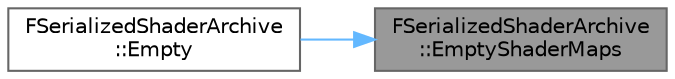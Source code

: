 digraph "FSerializedShaderArchive::EmptyShaderMaps"
{
 // INTERACTIVE_SVG=YES
 // LATEX_PDF_SIZE
  bgcolor="transparent";
  edge [fontname=Helvetica,fontsize=10,labelfontname=Helvetica,labelfontsize=10];
  node [fontname=Helvetica,fontsize=10,shape=box,height=0.2,width=0.4];
  rankdir="RL";
  Node1 [id="Node000001",label="FSerializedShaderArchive\l::EmptyShaderMaps",height=0.2,width=0.4,color="gray40", fillcolor="grey60", style="filled", fontcolor="black",tooltip=" "];
  Node1 -> Node2 [id="edge1_Node000001_Node000002",dir="back",color="steelblue1",style="solid",tooltip=" "];
  Node2 [id="Node000002",label="FSerializedShaderArchive\l::Empty",height=0.2,width=0.4,color="grey40", fillcolor="white", style="filled",URL="$d1/db1/classFSerializedShaderArchive.html#a76017277661faab3d2fd303c03ea6c9b",tooltip=" "];
}
